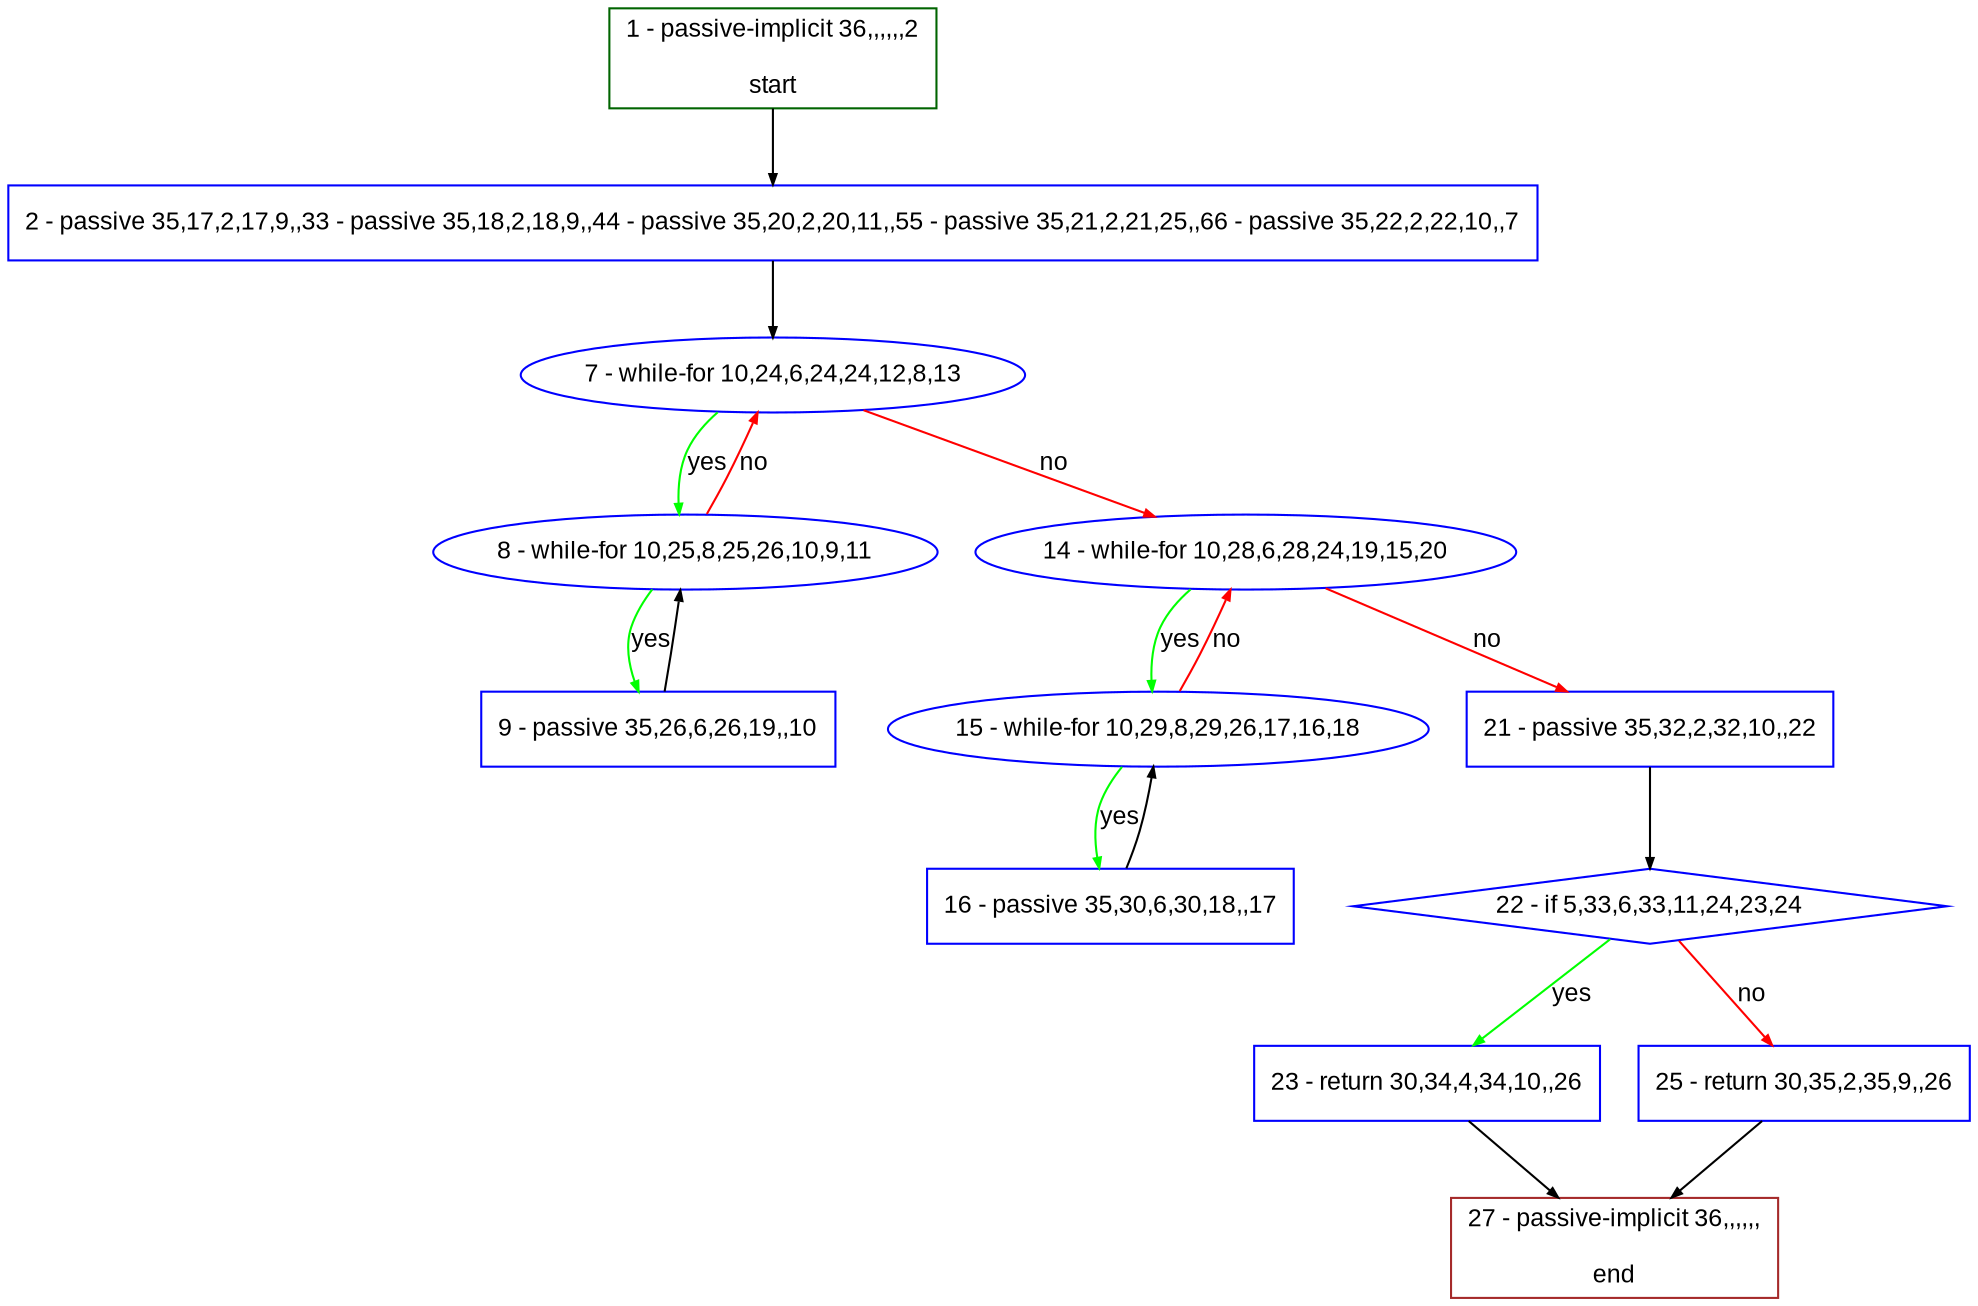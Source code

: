 digraph "" {
  graph [bgcolor="white", fillcolor="#FFFFCC", pack="true", packmode="clust", fontname="Arial", label="", fontsize="12", compound="true", style="rounded,filled"];
  node [node_initialized="no", fillcolor="white", fontname="Arial", label="", color="grey", fontsize="12", fixedsize="false", compound="true", shape="rectangle", style="filled"];
  edge [arrowtail="none", lhead="", fontcolor="black", fontname="Arial", label="", color="black", fontsize="12", arrowhead="normal", arrowsize="0.5", compound="true", ltail="", dir="forward"];
  __N1 [fillcolor="#ffffff", label="2 - passive 35,17,2,17,9,,33 - passive 35,18,2,18,9,,44 - passive 35,20,2,20,11,,55 - passive 35,21,2,21,25,,66 - passive 35,22,2,22,10,,7", color="#0000ff", shape="box", style="filled"];
  __N2 [fillcolor="#ffffff", label="1 - passive-implicit 36,,,,,,2\n\nstart", color="#006400", shape="box", style="filled"];
  __N3 [fillcolor="#ffffff", label="7 - while-for 10,24,6,24,24,12,8,13", color="#0000ff", shape="oval", style="filled"];
  __N4 [fillcolor="#ffffff", label="8 - while-for 10,25,8,25,26,10,9,11", color="#0000ff", shape="oval", style="filled"];
  __N5 [fillcolor="#ffffff", label="14 - while-for 10,28,6,28,24,19,15,20", color="#0000ff", shape="oval", style="filled"];
  __N6 [fillcolor="#ffffff", label="9 - passive 35,26,6,26,19,,10", color="#0000ff", shape="box", style="filled"];
  __N7 [fillcolor="#ffffff", label="15 - while-for 10,29,8,29,26,17,16,18", color="#0000ff", shape="oval", style="filled"];
  __N8 [fillcolor="#ffffff", label="21 - passive 35,32,2,32,10,,22", color="#0000ff", shape="box", style="filled"];
  __N9 [fillcolor="#ffffff", label="16 - passive 35,30,6,30,18,,17", color="#0000ff", shape="box", style="filled"];
  __N10 [fillcolor="#ffffff", label="22 - if 5,33,6,33,11,24,23,24", color="#0000ff", shape="diamond", style="filled"];
  __N11 [fillcolor="#ffffff", label="23 - return 30,34,4,34,10,,26", color="#0000ff", shape="box", style="filled"];
  __N12 [fillcolor="#ffffff", label="25 - return 30,35,2,35,9,,26", color="#0000ff", shape="box", style="filled"];
  __N13 [fillcolor="#ffffff", label="27 - passive-implicit 36,,,,,,\n\nend", color="#a52a2a", shape="box", style="filled"];
  __N2 -> __N1 [arrowtail="none", color="#000000", label="", arrowhead="normal", dir="forward"];
  __N1 -> __N3 [arrowtail="none", color="#000000", label="", arrowhead="normal", dir="forward"];
  __N3 -> __N4 [arrowtail="none", color="#00ff00", label="yes", arrowhead="normal", dir="forward"];
  __N4 -> __N3 [arrowtail="none", color="#ff0000", label="no", arrowhead="normal", dir="forward"];
  __N3 -> __N5 [arrowtail="none", color="#ff0000", label="no", arrowhead="normal", dir="forward"];
  __N4 -> __N6 [arrowtail="none", color="#00ff00", label="yes", arrowhead="normal", dir="forward"];
  __N6 -> __N4 [arrowtail="none", color="#000000", label="", arrowhead="normal", dir="forward"];
  __N5 -> __N7 [arrowtail="none", color="#00ff00", label="yes", arrowhead="normal", dir="forward"];
  __N7 -> __N5 [arrowtail="none", color="#ff0000", label="no", arrowhead="normal", dir="forward"];
  __N5 -> __N8 [arrowtail="none", color="#ff0000", label="no", arrowhead="normal", dir="forward"];
  __N7 -> __N9 [arrowtail="none", color="#00ff00", label="yes", arrowhead="normal", dir="forward"];
  __N9 -> __N7 [arrowtail="none", color="#000000", label="", arrowhead="normal", dir="forward"];
  __N8 -> __N10 [arrowtail="none", color="#000000", label="", arrowhead="normal", dir="forward"];
  __N10 -> __N11 [arrowtail="none", color="#00ff00", label="yes", arrowhead="normal", dir="forward"];
  __N10 -> __N12 [arrowtail="none", color="#ff0000", label="no", arrowhead="normal", dir="forward"];
  __N11 -> __N13 [arrowtail="none", color="#000000", label="", arrowhead="normal", dir="forward"];
  __N12 -> __N13 [arrowtail="none", color="#000000", label="", arrowhead="normal", dir="forward"];
}
